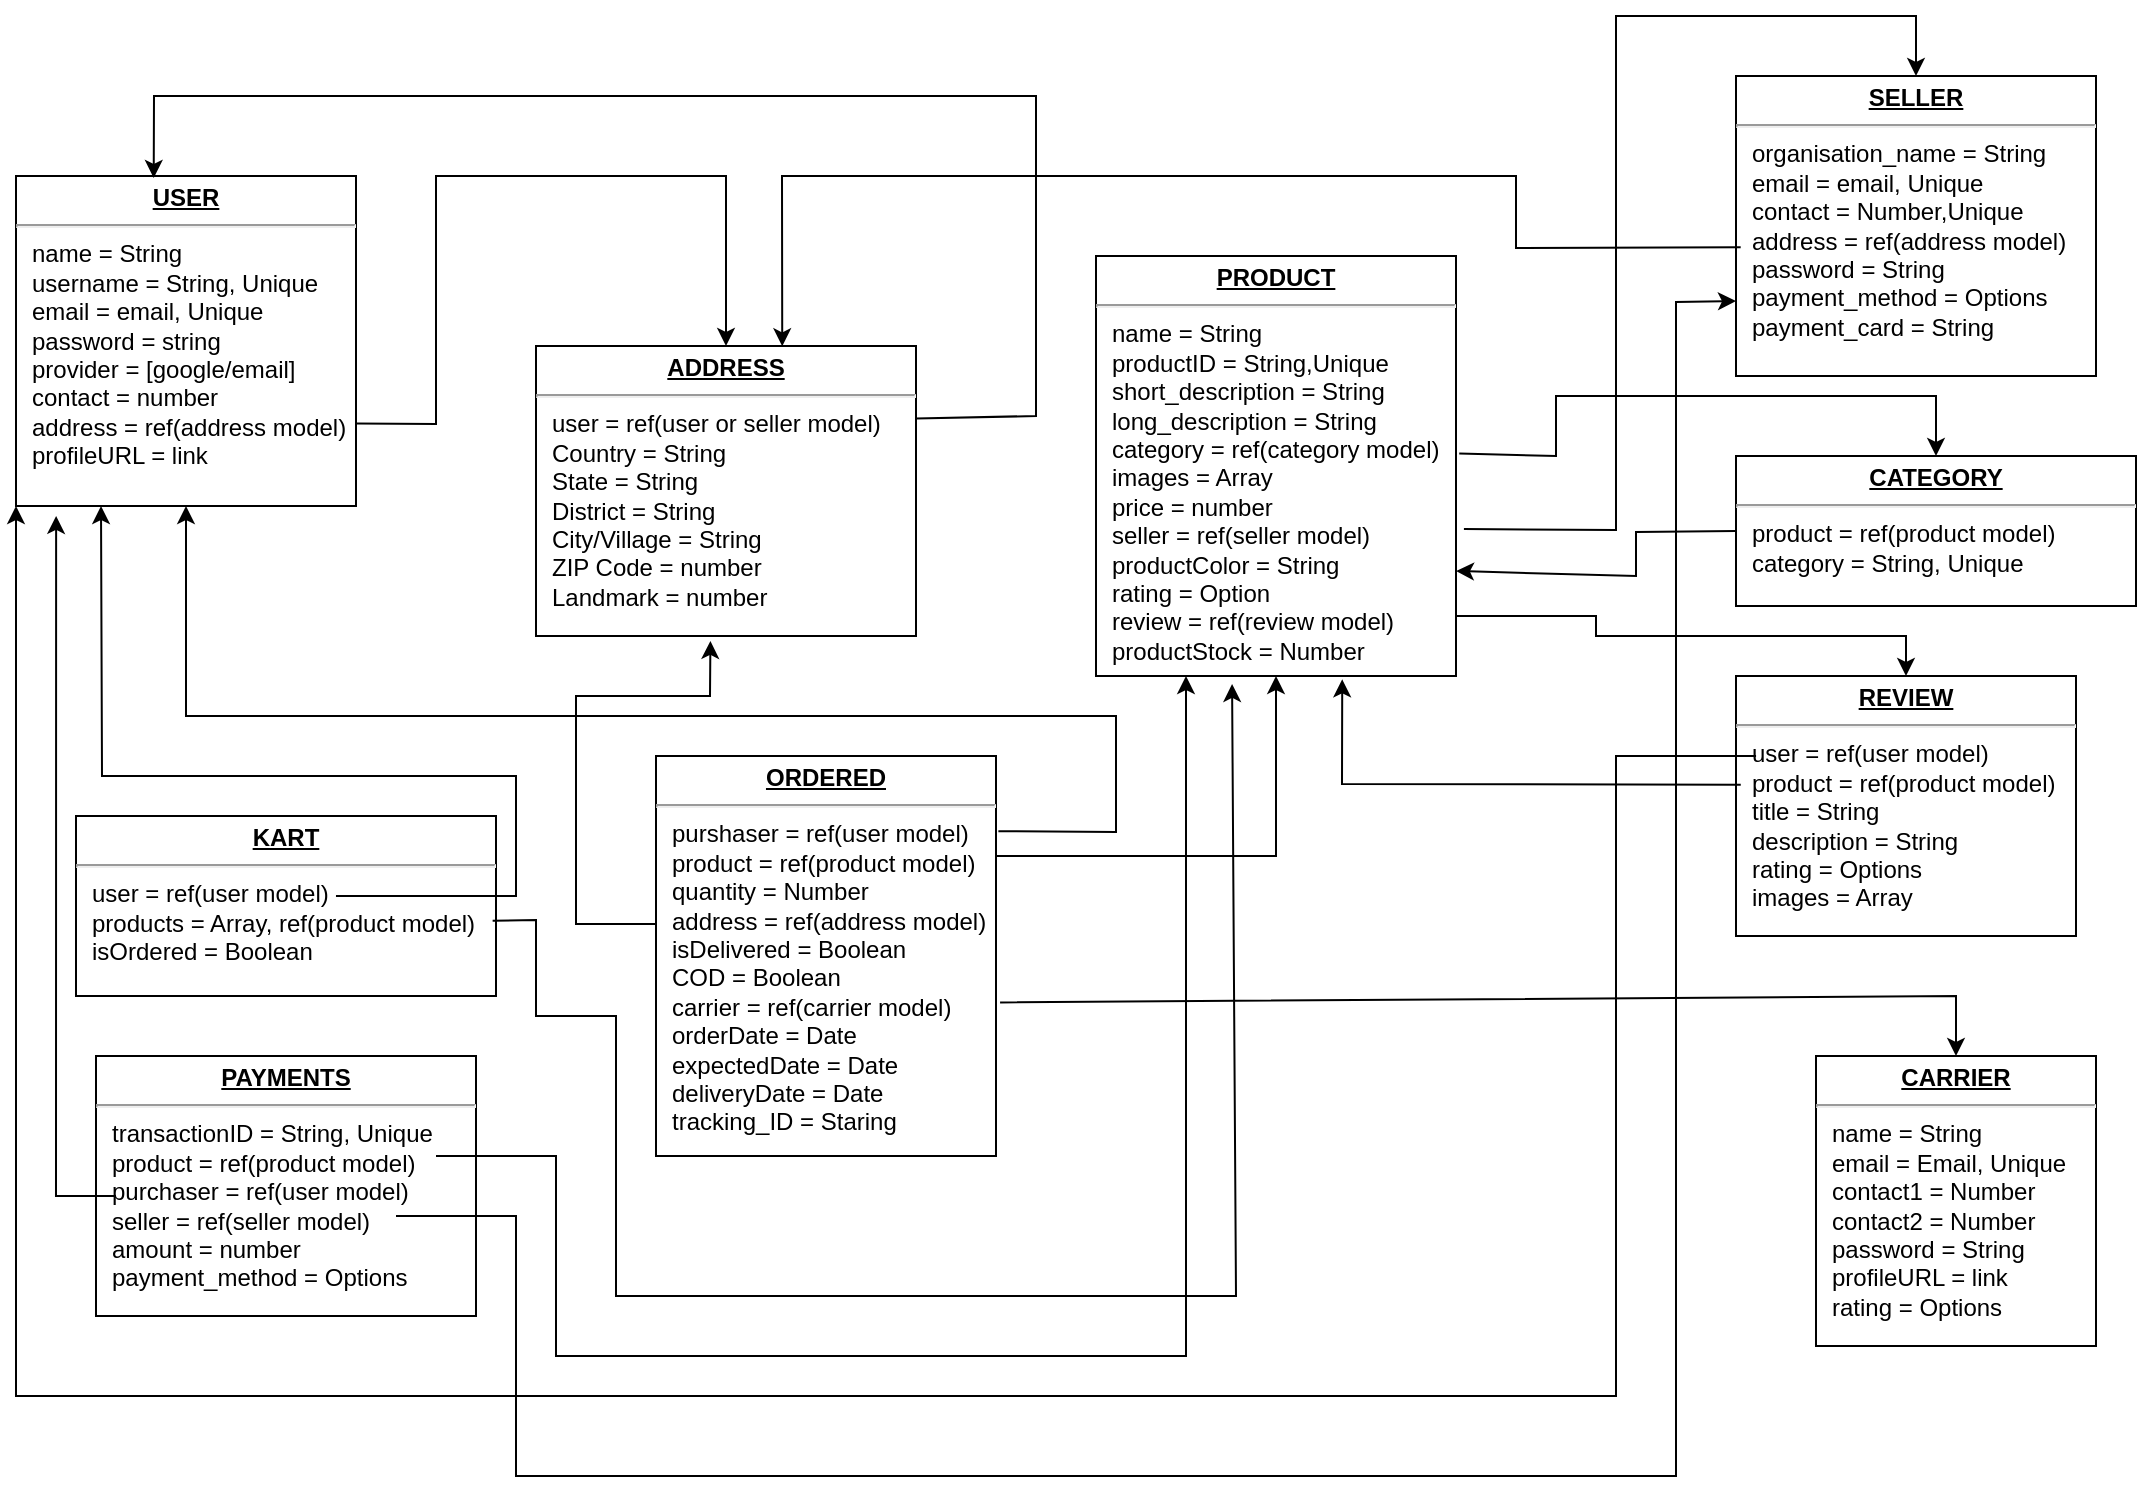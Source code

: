 <mxfile version="24.2.1" type="github">
  <diagram name="Page-1" id="a7904f86-f2b4-8e86-fa97-74104820619b">
    <mxGraphModel dx="1167" dy="624" grid="1" gridSize="10" guides="1" tooltips="1" connect="1" arrows="1" fold="1" page="1" pageScale="1" pageWidth="1100" pageHeight="850" background="none" math="0" shadow="0">
      <root>
        <mxCell id="0" />
        <mxCell id="1" parent="0" />
        <mxCell id="24794b860abc3c2d-1" value="&lt;p style=&quot;margin: 0px ; margin-top: 4px ; text-align: center ; text-decoration: underline&quot;&gt;&lt;b&gt;USER&lt;/b&gt;&lt;/p&gt;&lt;hr&gt;&lt;p style=&quot;margin: 0px ; margin-left: 8px&quot;&gt;name = String&lt;/p&gt;&lt;p style=&quot;margin: 0px ; margin-left: 8px&quot;&gt;username = String, Unique&lt;/p&gt;&lt;p style=&quot;margin: 0px ; margin-left: 8px&quot;&gt;email = email, Unique&lt;/p&gt;&lt;p style=&quot;margin: 0px ; margin-left: 8px&quot;&gt;password = string&lt;/p&gt;&lt;p style=&quot;margin: 0px ; margin-left: 8px&quot;&gt;provider = [google/email]&lt;br&gt;&lt;/p&gt;&lt;p style=&quot;margin: 0px ; margin-left: 8px&quot;&gt;contact = number&lt;/p&gt;&lt;p style=&quot;margin: 0px ; margin-left: 8px&quot;&gt;address = ref(address model)&lt;/p&gt;&lt;p style=&quot;margin: 0px ; margin-left: 8px&quot;&gt;profileURL = link&lt;/p&gt;&lt;p style=&quot;margin: 0px ; margin-left: 8px&quot;&gt;&lt;br&gt;&lt;/p&gt;&lt;p style=&quot;margin: 0px ; margin-left: 8px&quot;&gt;&lt;br&gt;&lt;/p&gt;" style="verticalAlign=top;align=left;overflow=fill;fontSize=12;fontFamily=Helvetica;html=1;rounded=0;shadow=0;comic=0;labelBackgroundColor=none;strokeWidth=1" parent="1" vertex="1">
          <mxGeometry x="10" y="120" width="170" height="165" as="geometry" />
        </mxCell>
        <mxCell id="24794b860abc3c2d-17" value="&lt;p style=&quot;margin: 0px ; margin-top: 4px ; text-align: center ; text-decoration: underline&quot;&gt;&lt;b&gt;ADDRESS&lt;/b&gt;&lt;/p&gt;&lt;hr&gt;&lt;p style=&quot;margin: 0px ; margin-left: 8px&quot;&gt;user = ref(user or seller model)&lt;/p&gt;&lt;p style=&quot;margin: 0px ; margin-left: 8px&quot;&gt;Country = String&lt;/p&gt;&lt;p style=&quot;margin: 0px ; margin-left: 8px&quot;&gt;State = String&lt;/p&gt;&lt;p style=&quot;margin: 0px ; margin-left: 8px&quot;&gt;District = String&lt;/p&gt;&lt;p style=&quot;margin: 0px ; margin-left: 8px&quot;&gt;City/Village = String&lt;/p&gt;&lt;p style=&quot;margin: 0px ; margin-left: 8px&quot;&gt;ZIP Code = number&lt;/p&gt;&lt;p style=&quot;margin: 0px ; margin-left: 8px&quot;&gt;Landmark = number&lt;/p&gt;&lt;p style=&quot;margin: 0px ; margin-left: 8px&quot;&gt;&lt;br&gt;&lt;/p&gt;" style="verticalAlign=top;align=left;overflow=fill;fontSize=12;fontFamily=Helvetica;html=1;rounded=0;shadow=0;comic=0;labelBackgroundColor=none;strokeWidth=1" parent="1" vertex="1">
          <mxGeometry x="270" y="205" width="190" height="145" as="geometry" />
        </mxCell>
        <mxCell id="24794b860abc3c2d-37" style="edgeStyle=orthogonalEdgeStyle;rounded=0;html=1;exitX=0;exitY=0.75;entryX=1;entryY=0.75;labelBackgroundColor=none;endArrow=none;endFill=0;endSize=8;fontFamily=Verdana;fontSize=12;align=left;" parent="1" target="24794b860abc3c2d-16" edge="1">
          <mxGeometry relative="1" as="geometry">
            <mxPoint x="220" y="595" as="sourcePoint" />
          </mxGeometry>
        </mxCell>
        <mxCell id="24794b860abc3c2d-38" style="edgeStyle=orthogonalEdgeStyle;rounded=0;html=1;exitX=0;exitY=0.5;entryX=1;entryY=0.5;labelBackgroundColor=none;endArrow=none;endFill=0;endSize=8;fontFamily=Verdana;fontSize=12;align=left;" parent="1" target="24794b860abc3c2d-16" edge="1">
          <mxGeometry relative="1" as="geometry">
            <mxPoint x="220" y="545" as="sourcePoint" />
          </mxGeometry>
        </mxCell>
        <mxCell id="24794b860abc3c2d-32" style="edgeStyle=orthogonalEdgeStyle;rounded=0;html=1;labelBackgroundColor=none;endArrow=none;endFill=0;endSize=8;fontFamily=Verdana;fontSize=12;align=left;exitX=1;exitY=0.5;" parent="1" source="24794b860abc3c2d-20" edge="1">
          <mxGeometry relative="1" as="geometry">
            <Array as="points">
              <mxPoint x="574" y="350" />
              <mxPoint x="574" y="476" />
            </Array>
            <mxPoint x="600" y="476" as="targetPoint" />
          </mxGeometry>
        </mxCell>
        <mxCell id="24794b860abc3c2d-33" style="edgeStyle=orthogonalEdgeStyle;rounded=0;html=1;exitX=1;exitY=0.5;entryX=0;entryY=0.75;labelBackgroundColor=none;endArrow=none;endFill=0;endSize=8;fontFamily=Verdana;fontSize=12;align=left;" parent="1" source="24794b860abc3c2d-21" edge="1">
          <mxGeometry relative="1" as="geometry">
            <Array as="points">
              <mxPoint x="575" y="555" />
              <mxPoint x="575" y="525" />
            </Array>
            <mxPoint x="600" y="525" as="targetPoint" />
          </mxGeometry>
        </mxCell>
        <mxCell id="24794b860abc3c2d-35" style="edgeStyle=orthogonalEdgeStyle;rounded=0;html=1;exitX=1;exitY=0.25;entryX=1;entryY=0.75;labelBackgroundColor=none;endArrow=none;endFill=0;endSize=8;fontFamily=Verdana;fontSize=12;align=left;" parent="1" target="24794b860abc3c2d-20" edge="1">
          <mxGeometry relative="1" as="geometry">
            <mxPoint x="550" y="510" as="sourcePoint" />
          </mxGeometry>
        </mxCell>
        <mxCell id="24794b860abc3c2d-47" style="edgeStyle=orthogonalEdgeStyle;rounded=0;html=1;exitX=0;exitY=0.25;entryX=1;entryY=0.75;labelBackgroundColor=none;endArrow=none;endFill=0;endSize=8;fontFamily=Verdana;fontSize=12;align=left;" parent="1" target="24794b860abc3c2d-18" edge="1">
          <mxGeometry relative="1" as="geometry">
            <mxPoint x="410" y="727.5" as="sourcePoint" />
          </mxGeometry>
        </mxCell>
        <mxCell id="24794b860abc3c2d-50" style="edgeStyle=orthogonalEdgeStyle;rounded=0;html=1;exitX=0;exitY=0.75;entryX=1.006;entryY=0.853;entryPerimeter=0;labelBackgroundColor=none;endArrow=none;endFill=0;endSize=8;fontFamily=Verdana;fontSize=12;align=left;" parent="1" target="24794b860abc3c2d-18" edge="1">
          <mxGeometry relative="1" as="geometry">
            <Array as="points">
              <mxPoint x="370" y="813" />
              <mxPoint x="370" y="615" />
            </Array>
            <mxPoint x="410" y="802.5" as="sourcePoint" />
          </mxGeometry>
        </mxCell>
        <mxCell id="24794b860abc3c2d-51" style="edgeStyle=orthogonalEdgeStyle;rounded=0;html=1;exitX=0;exitY=0.5;entryX=1;entryY=0.5;labelBackgroundColor=none;endArrow=none;endFill=0;endSize=8;fontFamily=Verdana;fontSize=12;align=left;" parent="1" target="24794b860abc3c2d-18" edge="1">
          <mxGeometry relative="1" as="geometry">
            <Array as="points">
              <mxPoint x="400" y="775" />
              <mxPoint x="400" y="545" />
            </Array>
            <mxPoint x="410" y="765" as="sourcePoint" />
          </mxGeometry>
        </mxCell>
        <mxCell id="24794b860abc3c2d-49" style="edgeStyle=orthogonalEdgeStyle;rounded=0;html=1;exitX=0;exitY=0.25;entryX=1;entryY=0.75;labelBackgroundColor=none;endArrow=none;endFill=0;endSize=8;fontFamily=Verdana;fontSize=12;align=left;" parent="1" target="24794b860abc3c2d-21" edge="1">
          <mxGeometry relative="1" as="geometry">
            <mxPoint x="600" y="702.5" as="sourcePoint" />
          </mxGeometry>
        </mxCell>
        <mxCell id="0Nts-k5CaeY8VRdiUJJG-1" value="" style="endArrow=classic;html=1;rounded=0;exitX=1;exitY=0.75;exitDx=0;exitDy=0;entryX=0.5;entryY=0;entryDx=0;entryDy=0;" edge="1" parent="1" source="24794b860abc3c2d-1" target="24794b860abc3c2d-17">
          <mxGeometry width="50" height="50" relative="1" as="geometry">
            <mxPoint x="370" y="290" as="sourcePoint" />
            <mxPoint x="340" y="120" as="targetPoint" />
            <Array as="points">
              <mxPoint x="220" y="244" />
              <mxPoint x="220" y="120" />
              <mxPoint x="365" y="120" />
            </Array>
          </mxGeometry>
        </mxCell>
        <mxCell id="0Nts-k5CaeY8VRdiUJJG-2" value="" style="endArrow=classic;html=1;rounded=0;exitX=1;exitY=0.25;exitDx=0;exitDy=0;entryX=0.405;entryY=0.006;entryDx=0;entryDy=0;entryPerimeter=0;" edge="1" parent="1" source="24794b860abc3c2d-17" target="24794b860abc3c2d-1">
          <mxGeometry width="50" height="50" relative="1" as="geometry">
            <mxPoint x="370" y="290" as="sourcePoint" />
            <mxPoint x="80" y="200" as="targetPoint" />
            <Array as="points">
              <mxPoint x="520" y="240" />
              <mxPoint x="520" y="80" />
              <mxPoint x="300" y="80" />
              <mxPoint x="79" y="80" />
            </Array>
          </mxGeometry>
        </mxCell>
        <mxCell id="0Nts-k5CaeY8VRdiUJJG-6" value="&lt;p style=&quot;margin: 0px ; margin-top: 4px ; text-align: center ; text-decoration: underline&quot;&gt;&lt;b&gt;PRODUCT&lt;/b&gt;&lt;/p&gt;&lt;hr&gt;&lt;p style=&quot;margin: 0px ; margin-left: 8px&quot;&gt;name = String&lt;/p&gt;&lt;p style=&quot;margin: 0px ; margin-left: 8px&quot;&gt;productID = String,Unique&lt;/p&gt;&lt;p style=&quot;margin: 0px ; margin-left: 8px&quot;&gt;short_description = String&lt;/p&gt;&lt;p style=&quot;margin: 0px ; margin-left: 8px&quot;&gt;long_description = String&lt;/p&gt;&lt;p style=&quot;margin: 0px ; margin-left: 8px&quot;&gt;category = ref(category model)&lt;/p&gt;&lt;p style=&quot;margin: 0px ; margin-left: 8px&quot;&gt;images = Array&lt;/p&gt;&lt;p style=&quot;margin: 0px ; margin-left: 8px&quot;&gt;price = number&lt;/p&gt;&lt;p style=&quot;margin: 0px ; margin-left: 8px&quot;&gt;seller = ref(seller model)&lt;/p&gt;&lt;p style=&quot;margin: 0px ; margin-left: 8px&quot;&gt;productColor = String&lt;/p&gt;&lt;p style=&quot;margin: 0px ; margin-left: 8px&quot;&gt;rating = Option&lt;/p&gt;&lt;p style=&quot;margin: 0px ; margin-left: 8px&quot;&gt;review = ref(review model)&lt;/p&gt;&lt;p style=&quot;margin: 0px ; margin-left: 8px&quot;&gt;productStock = Number&lt;/p&gt;" style="verticalAlign=top;align=left;overflow=fill;fontSize=12;fontFamily=Helvetica;html=1;rounded=0;shadow=0;comic=0;labelBackgroundColor=none;strokeWidth=1" vertex="1" parent="1">
          <mxGeometry x="550" y="160" width="180" height="210" as="geometry" />
        </mxCell>
        <mxCell id="0Nts-k5CaeY8VRdiUJJG-7" value="&lt;p style=&quot;margin: 0px ; margin-top: 4px ; text-align: center ; text-decoration: underline&quot;&gt;&lt;b&gt;CATEGORY&lt;/b&gt;&lt;/p&gt;&lt;hr&gt;&lt;p style=&quot;margin: 0px ; margin-left: 8px&quot;&gt;product = ref(product model)&lt;/p&gt;&lt;p style=&quot;margin: 0px ; margin-left: 8px&quot;&gt;category = String, Unique&lt;/p&gt;&lt;p style=&quot;margin: 0px ; margin-left: 8px&quot;&gt;&lt;br&gt;&lt;/p&gt;" style="verticalAlign=top;align=left;overflow=fill;fontSize=12;fontFamily=Helvetica;html=1;rounded=0;shadow=0;comic=0;labelBackgroundColor=none;strokeWidth=1" vertex="1" parent="1">
          <mxGeometry x="870" y="260" width="200" height="75" as="geometry" />
        </mxCell>
        <mxCell id="0Nts-k5CaeY8VRdiUJJG-8" value="&lt;p style=&quot;margin: 0px ; margin-top: 4px ; text-align: center ; text-decoration: underline&quot;&gt;&lt;b&gt;ORDERED&lt;/b&gt;&lt;/p&gt;&lt;hr&gt;&lt;p style=&quot;margin: 0px ; margin-left: 8px&quot;&gt;purshaser = ref(user model)&lt;/p&gt;&lt;p style=&quot;margin: 0px ; margin-left: 8px&quot;&gt;product = ref(product model)&lt;/p&gt;&lt;p style=&quot;margin: 0px ; margin-left: 8px&quot;&gt;quantity = Number&lt;/p&gt;&lt;p style=&quot;margin: 0px ; margin-left: 8px&quot;&gt;address = ref(address model)&lt;/p&gt;&lt;p style=&quot;margin: 0px ; margin-left: 8px&quot;&gt;isDelivered = Boolean&amp;nbsp;&lt;/p&gt;&lt;p style=&quot;margin: 0px ; margin-left: 8px&quot;&gt;COD = Boolean&lt;/p&gt;&lt;p style=&quot;margin: 0px ; margin-left: 8px&quot;&gt;carrier = ref(carrier model)&lt;/p&gt;&lt;p style=&quot;margin: 0px ; margin-left: 8px&quot;&gt;orderDate = Date&lt;/p&gt;&lt;p style=&quot;margin: 0px ; margin-left: 8px&quot;&gt;expectedDate = Date&lt;/p&gt;&lt;p style=&quot;margin: 0px ; margin-left: 8px&quot;&gt;deliveryDate = Date&lt;/p&gt;&lt;p style=&quot;margin: 0px ; margin-left: 8px&quot;&gt;tracking_ID = Staring&lt;/p&gt;" style="verticalAlign=top;align=left;overflow=fill;fontSize=12;fontFamily=Helvetica;html=1;rounded=0;shadow=0;comic=0;labelBackgroundColor=none;strokeWidth=1" vertex="1" parent="1">
          <mxGeometry x="330" y="410" width="170" height="200" as="geometry" />
        </mxCell>
        <mxCell id="0Nts-k5CaeY8VRdiUJJG-9" value="&lt;p style=&quot;margin: 0px ; margin-top: 4px ; text-align: center ; text-decoration: underline&quot;&gt;&lt;b&gt;KART&lt;/b&gt;&lt;/p&gt;&lt;hr&gt;&lt;p style=&quot;margin: 0px ; margin-left: 8px&quot;&gt;user = ref(user model)&lt;/p&gt;&lt;p style=&quot;margin: 0px ; margin-left: 8px&quot;&gt;products = Array, ref(product model)&lt;/p&gt;&lt;p style=&quot;margin: 0px ; margin-left: 8px&quot;&gt;isOrdered = Boolean&lt;/p&gt;&lt;p style=&quot;margin: 0px ; margin-left: 8px&quot;&gt;&lt;br&gt;&lt;/p&gt;" style="verticalAlign=top;align=left;overflow=fill;fontSize=12;fontFamily=Helvetica;html=1;rounded=0;shadow=0;comic=0;labelBackgroundColor=none;strokeWidth=1" vertex="1" parent="1">
          <mxGeometry x="40" y="440" width="210" height="90" as="geometry" />
        </mxCell>
        <mxCell id="0Nts-k5CaeY8VRdiUJJG-10" value="&lt;p style=&quot;margin: 0px ; margin-top: 4px ; text-align: center ; text-decoration: underline&quot;&gt;&lt;b&gt;SELLER&lt;/b&gt;&lt;/p&gt;&lt;hr&gt;&lt;p style=&quot;margin: 0px ; margin-left: 8px&quot;&gt;organisation_name = String&lt;/p&gt;&lt;p style=&quot;margin: 0px ; margin-left: 8px&quot;&gt;email = email, Unique&lt;/p&gt;&lt;p style=&quot;margin: 0px ; margin-left: 8px&quot;&gt;contact = Number,Unique&lt;/p&gt;&lt;p style=&quot;margin: 0px ; margin-left: 8px&quot;&gt;address = ref(address model)&lt;/p&gt;&lt;p style=&quot;margin: 0px ; margin-left: 8px&quot;&gt;password = String&lt;/p&gt;&lt;p style=&quot;margin: 0px ; margin-left: 8px&quot;&gt;payment_method = Options&lt;/p&gt;&lt;p style=&quot;margin: 0px ; margin-left: 8px&quot;&gt;payment_card = String&lt;/p&gt;" style="verticalAlign=top;align=left;overflow=fill;fontSize=12;fontFamily=Helvetica;html=1;rounded=0;shadow=0;comic=0;labelBackgroundColor=none;strokeWidth=1" vertex="1" parent="1">
          <mxGeometry x="870" y="70" width="180" height="150" as="geometry" />
        </mxCell>
        <mxCell id="0Nts-k5CaeY8VRdiUJJG-11" value="&lt;p style=&quot;margin: 0px ; margin-top: 4px ; text-align: center ; text-decoration: underline&quot;&gt;&lt;b&gt;REVIEW&lt;/b&gt;&lt;/p&gt;&lt;hr&gt;&lt;p style=&quot;margin: 0px ; margin-left: 8px&quot;&gt;user = ref(user model)&lt;/p&gt;&lt;p style=&quot;margin: 0px ; margin-left: 8px&quot;&gt;product = ref(product model)&lt;/p&gt;&lt;p style=&quot;margin: 0px ; margin-left: 8px&quot;&gt;title = String&lt;/p&gt;&lt;p style=&quot;margin: 0px ; margin-left: 8px&quot;&gt;description = String&lt;/p&gt;&lt;p style=&quot;margin: 0px ; margin-left: 8px&quot;&gt;rating = Options&lt;/p&gt;&lt;p style=&quot;margin: 0px ; margin-left: 8px&quot;&gt;images = Array&lt;/p&gt;" style="verticalAlign=top;align=left;overflow=fill;fontSize=12;fontFamily=Helvetica;html=1;rounded=0;shadow=0;comic=0;labelBackgroundColor=none;strokeWidth=1" vertex="1" parent="1">
          <mxGeometry x="870" y="370" width="170" height="130" as="geometry" />
        </mxCell>
        <mxCell id="0Nts-k5CaeY8VRdiUJJG-12" value="&lt;p style=&quot;margin: 0px ; margin-top: 4px ; text-align: center ; text-decoration: underline&quot;&gt;&lt;b&gt;PAYMENTS&lt;/b&gt;&lt;/p&gt;&lt;hr&gt;&lt;p style=&quot;margin: 0px ; margin-left: 8px&quot;&gt;transactionID = String, Unique&lt;/p&gt;&lt;p style=&quot;margin: 0px ; margin-left: 8px&quot;&gt;product = ref(product model)&lt;/p&gt;&lt;p style=&quot;margin: 0px ; margin-left: 8px&quot;&gt;purchaser = ref(user model)&lt;/p&gt;&lt;p style=&quot;margin: 0px ; margin-left: 8px&quot;&gt;seller = ref(seller model)&lt;/p&gt;&lt;p style=&quot;margin: 0px ; margin-left: 8px&quot;&gt;amount = number&lt;/p&gt;&lt;p style=&quot;margin: 0px ; margin-left: 8px&quot;&gt;payment_method = Options&lt;/p&gt;&lt;p style=&quot;margin: 0px ; margin-left: 8px&quot;&gt;&lt;br&gt;&lt;/p&gt;" style="verticalAlign=top;align=left;overflow=fill;fontSize=12;fontFamily=Helvetica;html=1;rounded=0;shadow=0;comic=0;labelBackgroundColor=none;strokeWidth=1" vertex="1" parent="1">
          <mxGeometry x="50" y="560" width="190" height="130" as="geometry" />
        </mxCell>
        <mxCell id="0Nts-k5CaeY8VRdiUJJG-13" value="&lt;p style=&quot;margin: 0px ; margin-top: 4px ; text-align: center ; text-decoration: underline&quot;&gt;&lt;b&gt;CARRIER&lt;/b&gt;&lt;/p&gt;&lt;hr&gt;&lt;p style=&quot;margin: 0px ; margin-left: 8px&quot;&gt;name = String&lt;/p&gt;&lt;p style=&quot;margin: 0px ; margin-left: 8px&quot;&gt;email = Email, Unique&lt;/p&gt;&lt;p style=&quot;margin: 0px ; margin-left: 8px&quot;&gt;contact1 = Number&lt;/p&gt;&lt;p style=&quot;margin: 0px ; margin-left: 8px&quot;&gt;contact2 = Number&lt;/p&gt;&lt;p style=&quot;margin: 0px ; margin-left: 8px&quot;&gt;password = String&lt;/p&gt;&lt;p style=&quot;margin: 0px ; margin-left: 8px&quot;&gt;profileURL = link&lt;/p&gt;&lt;p style=&quot;margin: 0px ; margin-left: 8px&quot;&gt;rating = Options&lt;/p&gt;&lt;p style=&quot;margin: 0px ; margin-left: 8px&quot;&gt;&lt;br&gt;&lt;/p&gt;" style="verticalAlign=top;align=left;overflow=fill;fontSize=12;fontFamily=Helvetica;html=1;rounded=0;shadow=0;comic=0;labelBackgroundColor=none;strokeWidth=1" vertex="1" parent="1">
          <mxGeometry x="910" y="560" width="140" height="145" as="geometry" />
        </mxCell>
        <mxCell id="0Nts-k5CaeY8VRdiUJJG-14" value="" style="endArrow=classic;html=1;rounded=0;exitX=1.022;exitY=0.65;exitDx=0;exitDy=0;exitPerimeter=0;entryX=0.5;entryY=0;entryDx=0;entryDy=0;" edge="1" parent="1" source="0Nts-k5CaeY8VRdiUJJG-6" target="0Nts-k5CaeY8VRdiUJJG-10">
          <mxGeometry width="50" height="50" relative="1" as="geometry">
            <mxPoint x="550" y="310" as="sourcePoint" />
            <mxPoint x="600" y="260" as="targetPoint" />
            <Array as="points">
              <mxPoint x="810" y="297" />
              <mxPoint x="810" y="40" />
              <mxPoint x="960" y="40" />
            </Array>
          </mxGeometry>
        </mxCell>
        <mxCell id="0Nts-k5CaeY8VRdiUJJG-15" value="" style="endArrow=classic;html=1;rounded=0;entryX=0.5;entryY=0;entryDx=0;entryDy=0;" edge="1" parent="1" target="0Nts-k5CaeY8VRdiUJJG-11">
          <mxGeometry width="50" height="50" relative="1" as="geometry">
            <mxPoint x="730" y="340" as="sourcePoint" />
            <mxPoint x="790" y="290" as="targetPoint" />
            <Array as="points">
              <mxPoint x="800" y="340" />
              <mxPoint x="800" y="350" />
              <mxPoint x="955" y="350" />
            </Array>
          </mxGeometry>
        </mxCell>
        <mxCell id="0Nts-k5CaeY8VRdiUJJG-16" value="" style="endArrow=classic;html=1;rounded=0;exitX=1.009;exitY=0.47;exitDx=0;exitDy=0;entryX=0.5;entryY=0;entryDx=0;entryDy=0;exitPerimeter=0;" edge="1" parent="1" source="0Nts-k5CaeY8VRdiUJJG-6" target="0Nts-k5CaeY8VRdiUJJG-7">
          <mxGeometry width="50" height="50" relative="1" as="geometry">
            <mxPoint x="740" y="340" as="sourcePoint" />
            <mxPoint x="790" y="290" as="targetPoint" />
            <Array as="points">
              <mxPoint x="780" y="260" />
              <mxPoint x="780" y="230" />
              <mxPoint x="970" y="230" />
            </Array>
          </mxGeometry>
        </mxCell>
        <mxCell id="0Nts-k5CaeY8VRdiUJJG-17" value="" style="endArrow=classic;html=1;rounded=0;entryX=0.5;entryY=1;entryDx=0;entryDy=0;exitX=1.007;exitY=0.188;exitDx=0;exitDy=0;exitPerimeter=0;" edge="1" parent="1" source="0Nts-k5CaeY8VRdiUJJG-8" target="24794b860abc3c2d-1">
          <mxGeometry width="50" height="50" relative="1" as="geometry">
            <mxPoint x="500" y="450" as="sourcePoint" />
            <mxPoint x="540" y="310" as="targetPoint" />
            <Array as="points">
              <mxPoint x="560" y="448" />
              <mxPoint x="560" y="390" />
              <mxPoint x="95" y="390" />
            </Array>
          </mxGeometry>
        </mxCell>
        <mxCell id="0Nts-k5CaeY8VRdiUJJG-18" value="" style="endArrow=classic;html=1;rounded=0;exitX=1;exitY=0.25;exitDx=0;exitDy=0;entryX=0.5;entryY=1;entryDx=0;entryDy=0;" edge="1" parent="1" source="0Nts-k5CaeY8VRdiUJJG-8" target="0Nts-k5CaeY8VRdiUJJG-6">
          <mxGeometry width="50" height="50" relative="1" as="geometry">
            <mxPoint x="490" y="360" as="sourcePoint" />
            <mxPoint x="540" y="310" as="targetPoint" />
            <Array as="points">
              <mxPoint x="640" y="460" />
            </Array>
          </mxGeometry>
        </mxCell>
        <mxCell id="0Nts-k5CaeY8VRdiUJJG-19" value="" style="endArrow=classic;html=1;rounded=0;exitX=0;exitY=0.42;exitDx=0;exitDy=0;exitPerimeter=0;entryX=0.459;entryY=1.017;entryDx=0;entryDy=0;entryPerimeter=0;" edge="1" parent="1" source="0Nts-k5CaeY8VRdiUJJG-8" target="24794b860abc3c2d-17">
          <mxGeometry width="50" height="50" relative="1" as="geometry">
            <mxPoint x="490" y="410" as="sourcePoint" />
            <mxPoint x="540" y="360" as="targetPoint" />
            <Array as="points">
              <mxPoint x="290" y="494" />
              <mxPoint x="290" y="380" />
              <mxPoint x="357" y="380" />
            </Array>
          </mxGeometry>
        </mxCell>
        <mxCell id="0Nts-k5CaeY8VRdiUJJG-20" value="" style="endArrow=classic;html=1;rounded=0;exitX=1.012;exitY=0.616;exitDx=0;exitDy=0;exitPerimeter=0;entryX=0.5;entryY=0;entryDx=0;entryDy=0;" edge="1" parent="1" source="0Nts-k5CaeY8VRdiUJJG-8" target="0Nts-k5CaeY8VRdiUJJG-13">
          <mxGeometry width="50" height="50" relative="1" as="geometry">
            <mxPoint x="600" y="460" as="sourcePoint" />
            <mxPoint x="650" y="410" as="targetPoint" />
            <Array as="points">
              <mxPoint x="980" y="530" />
            </Array>
          </mxGeometry>
        </mxCell>
        <mxCell id="0Nts-k5CaeY8VRdiUJJG-21" value="" style="endArrow=classic;html=1;rounded=0;exitX=0.619;exitY=0.444;exitDx=0;exitDy=0;exitPerimeter=0;entryX=0.25;entryY=1;entryDx=0;entryDy=0;" edge="1" parent="1" source="0Nts-k5CaeY8VRdiUJJG-9" target="24794b860abc3c2d-1">
          <mxGeometry width="50" height="50" relative="1" as="geometry">
            <mxPoint x="360" y="470" as="sourcePoint" />
            <mxPoint x="410" y="420" as="targetPoint" />
            <Array as="points">
              <mxPoint x="260" y="480" />
              <mxPoint x="260" y="420" />
              <mxPoint x="53" y="420" />
            </Array>
          </mxGeometry>
        </mxCell>
        <mxCell id="0Nts-k5CaeY8VRdiUJJG-22" value="" style="endArrow=classic;html=1;rounded=0;exitX=0.992;exitY=0.582;exitDx=0;exitDy=0;exitPerimeter=0;entryX=0.378;entryY=1.019;entryDx=0;entryDy=0;entryPerimeter=0;" edge="1" parent="1" source="0Nts-k5CaeY8VRdiUJJG-9" target="0Nts-k5CaeY8VRdiUJJG-6">
          <mxGeometry width="50" height="50" relative="1" as="geometry">
            <mxPoint x="360" y="470" as="sourcePoint" />
            <mxPoint x="410" y="420" as="targetPoint" />
            <Array as="points">
              <mxPoint x="270" y="492" />
              <mxPoint x="270" y="540" />
              <mxPoint x="310" y="540" />
              <mxPoint x="310" y="680" />
              <mxPoint x="620" y="680" />
            </Array>
          </mxGeometry>
        </mxCell>
        <mxCell id="0Nts-k5CaeY8VRdiUJJG-23" value="" style="endArrow=classic;html=1;rounded=0;exitX=0.014;exitY=0.418;exitDx=0;exitDy=0;exitPerimeter=0;entryX=0.684;entryY=1.008;entryDx=0;entryDy=0;entryPerimeter=0;" edge="1" parent="1" source="0Nts-k5CaeY8VRdiUJJG-11" target="0Nts-k5CaeY8VRdiUJJG-6">
          <mxGeometry width="50" height="50" relative="1" as="geometry">
            <mxPoint x="500" y="380" as="sourcePoint" />
            <mxPoint x="550" y="330" as="targetPoint" />
            <Array as="points">
              <mxPoint x="673" y="424" />
            </Array>
          </mxGeometry>
        </mxCell>
        <mxCell id="0Nts-k5CaeY8VRdiUJJG-24" value="" style="endArrow=classic;html=1;rounded=0;exitX=0;exitY=0.5;exitDx=0;exitDy=0;entryX=1;entryY=0.75;entryDx=0;entryDy=0;" edge="1" parent="1" source="0Nts-k5CaeY8VRdiUJJG-7" target="0Nts-k5CaeY8VRdiUJJG-6">
          <mxGeometry width="50" height="50" relative="1" as="geometry">
            <mxPoint x="500" y="380" as="sourcePoint" />
            <mxPoint x="550" y="330" as="targetPoint" />
            <Array as="points">
              <mxPoint x="820" y="298" />
              <mxPoint x="820" y="320" />
            </Array>
          </mxGeometry>
        </mxCell>
        <mxCell id="0Nts-k5CaeY8VRdiUJJG-25" value="" style="endArrow=classic;html=1;rounded=0;exitX=0.059;exitY=0.308;exitDx=0;exitDy=0;exitPerimeter=0;entryX=0;entryY=1;entryDx=0;entryDy=0;" edge="1" parent="1" source="0Nts-k5CaeY8VRdiUJJG-11" target="24794b860abc3c2d-1">
          <mxGeometry width="50" height="50" relative="1" as="geometry">
            <mxPoint x="500" y="530" as="sourcePoint" />
            <mxPoint x="550" y="480" as="targetPoint" />
            <Array as="points">
              <mxPoint x="810" y="410" />
              <mxPoint x="810" y="730" />
              <mxPoint x="10" y="730" />
            </Array>
          </mxGeometry>
        </mxCell>
        <mxCell id="0Nts-k5CaeY8VRdiUJJG-26" value="" style="endArrow=classic;html=1;rounded=0;exitX=0.013;exitY=0.571;exitDx=0;exitDy=0;exitPerimeter=0;entryX=0.648;entryY=0.001;entryDx=0;entryDy=0;entryPerimeter=0;" edge="1" parent="1" source="0Nts-k5CaeY8VRdiUJJG-10" target="24794b860abc3c2d-17">
          <mxGeometry width="50" height="50" relative="1" as="geometry">
            <mxPoint x="500" y="300" as="sourcePoint" />
            <mxPoint x="550" y="250" as="targetPoint" />
            <Array as="points">
              <mxPoint x="760" y="156" />
              <mxPoint x="760" y="120" />
              <mxPoint x="393" y="120" />
            </Array>
          </mxGeometry>
        </mxCell>
        <mxCell id="0Nts-k5CaeY8VRdiUJJG-27" value="" style="endArrow=classic;html=1;rounded=0;entryX=0.118;entryY=1.03;entryDx=0;entryDy=0;entryPerimeter=0;" edge="1" parent="1" target="24794b860abc3c2d-1">
          <mxGeometry width="50" height="50" relative="1" as="geometry">
            <mxPoint x="60" y="630" as="sourcePoint" />
            <mxPoint x="550" y="510" as="targetPoint" />
            <Array as="points">
              <mxPoint x="30" y="630" />
            </Array>
          </mxGeometry>
        </mxCell>
        <mxCell id="0Nts-k5CaeY8VRdiUJJG-28" value="" style="endArrow=classic;html=1;rounded=0;entryX=0.25;entryY=1;entryDx=0;entryDy=0;" edge="1" parent="1" target="0Nts-k5CaeY8VRdiUJJG-6">
          <mxGeometry width="50" height="50" relative="1" as="geometry">
            <mxPoint x="220" y="610" as="sourcePoint" />
            <mxPoint x="550" y="510" as="targetPoint" />
            <Array as="points">
              <mxPoint x="280" y="610" />
              <mxPoint x="280" y="710" />
              <mxPoint x="595" y="710" />
            </Array>
          </mxGeometry>
        </mxCell>
        <mxCell id="0Nts-k5CaeY8VRdiUJJG-29" value="" style="endArrow=classic;html=1;rounded=0;entryX=0;entryY=0.75;entryDx=0;entryDy=0;" edge="1" parent="1" target="0Nts-k5CaeY8VRdiUJJG-10">
          <mxGeometry width="50" height="50" relative="1" as="geometry">
            <mxPoint x="200" y="640" as="sourcePoint" />
            <mxPoint x="550" y="510" as="targetPoint" />
            <Array as="points">
              <mxPoint x="260" y="640" />
              <mxPoint x="260" y="770" />
              <mxPoint x="840" y="770" />
              <mxPoint x="840" y="320" />
              <mxPoint x="840" y="183" />
            </Array>
          </mxGeometry>
        </mxCell>
      </root>
    </mxGraphModel>
  </diagram>
</mxfile>
